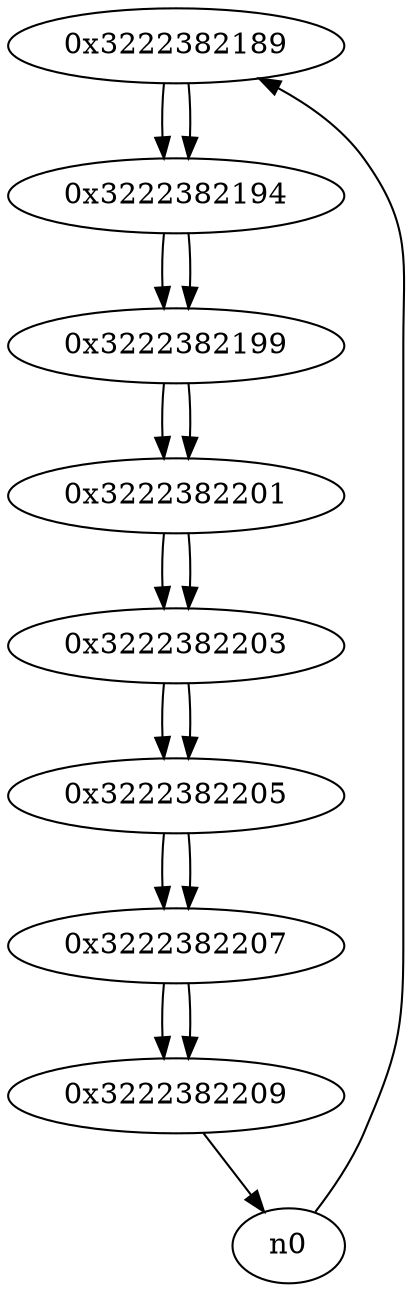 digraph G{
/* nodes */
  n1 [label="0x3222382189"]
  n2 [label="0x3222382194"]
  n3 [label="0x3222382199"]
  n4 [label="0x3222382201"]
  n5 [label="0x3222382203"]
  n6 [label="0x3222382205"]
  n7 [label="0x3222382207"]
  n8 [label="0x3222382209"]
/* edges */
n1 -> n2;
n0 -> n1;
n2 -> n3;
n1 -> n2;
n3 -> n4;
n2 -> n3;
n4 -> n5;
n3 -> n4;
n5 -> n6;
n4 -> n5;
n6 -> n7;
n5 -> n6;
n7 -> n8;
n6 -> n7;
n8 -> n0;
n7 -> n8;
}

